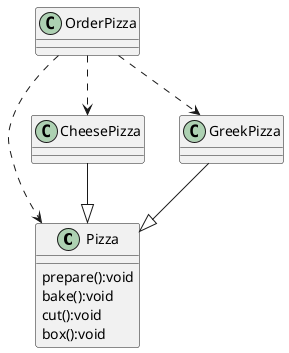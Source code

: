 @startuml

class Pizza{
prepare():void
bake():void
cut():void
box():void
}

class CheesePizza


class GreekPizza

class OrderPizza

OrderPizza..>CheesePizza
OrderPizza..>GreekPizza
OrderPizza..>Pizza


GreekPizza --|>Pizza
CheesePizza --|>Pizza
@enduml